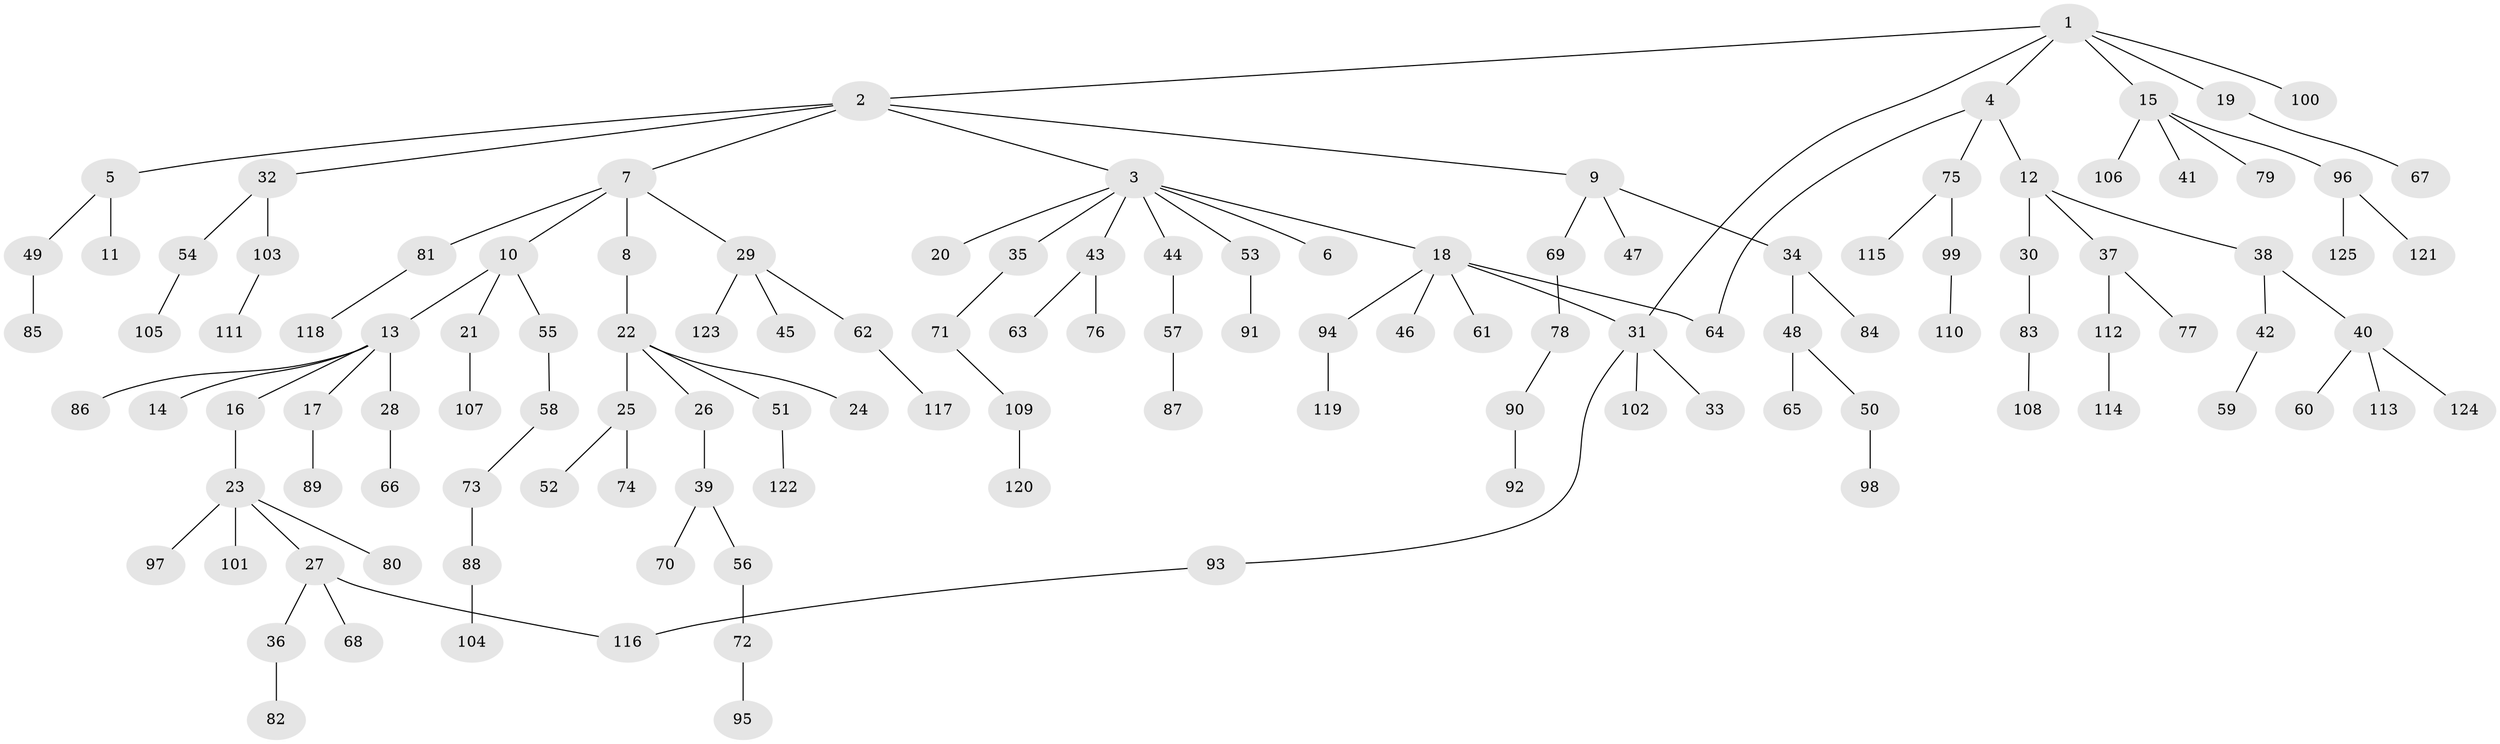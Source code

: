 // Generated by graph-tools (version 1.1) at 2025/01/03/09/25 03:01:03]
// undirected, 125 vertices, 127 edges
graph export_dot {
graph [start="1"]
  node [color=gray90,style=filled];
  1;
  2;
  3;
  4;
  5;
  6;
  7;
  8;
  9;
  10;
  11;
  12;
  13;
  14;
  15;
  16;
  17;
  18;
  19;
  20;
  21;
  22;
  23;
  24;
  25;
  26;
  27;
  28;
  29;
  30;
  31;
  32;
  33;
  34;
  35;
  36;
  37;
  38;
  39;
  40;
  41;
  42;
  43;
  44;
  45;
  46;
  47;
  48;
  49;
  50;
  51;
  52;
  53;
  54;
  55;
  56;
  57;
  58;
  59;
  60;
  61;
  62;
  63;
  64;
  65;
  66;
  67;
  68;
  69;
  70;
  71;
  72;
  73;
  74;
  75;
  76;
  77;
  78;
  79;
  80;
  81;
  82;
  83;
  84;
  85;
  86;
  87;
  88;
  89;
  90;
  91;
  92;
  93;
  94;
  95;
  96;
  97;
  98;
  99;
  100;
  101;
  102;
  103;
  104;
  105;
  106;
  107;
  108;
  109;
  110;
  111;
  112;
  113;
  114;
  115;
  116;
  117;
  118;
  119;
  120;
  121;
  122;
  123;
  124;
  125;
  1 -- 2;
  1 -- 4;
  1 -- 15;
  1 -- 19;
  1 -- 100;
  1 -- 31;
  2 -- 3;
  2 -- 5;
  2 -- 7;
  2 -- 9;
  2 -- 32;
  3 -- 6;
  3 -- 18;
  3 -- 20;
  3 -- 35;
  3 -- 43;
  3 -- 44;
  3 -- 53;
  4 -- 12;
  4 -- 64;
  4 -- 75;
  5 -- 11;
  5 -- 49;
  7 -- 8;
  7 -- 10;
  7 -- 29;
  7 -- 81;
  8 -- 22;
  9 -- 34;
  9 -- 47;
  9 -- 69;
  10 -- 13;
  10 -- 21;
  10 -- 55;
  12 -- 30;
  12 -- 37;
  12 -- 38;
  13 -- 14;
  13 -- 16;
  13 -- 17;
  13 -- 28;
  13 -- 86;
  15 -- 41;
  15 -- 79;
  15 -- 96;
  15 -- 106;
  16 -- 23;
  17 -- 89;
  18 -- 31;
  18 -- 46;
  18 -- 61;
  18 -- 94;
  18 -- 64;
  19 -- 67;
  21 -- 107;
  22 -- 24;
  22 -- 25;
  22 -- 26;
  22 -- 51;
  23 -- 27;
  23 -- 80;
  23 -- 97;
  23 -- 101;
  25 -- 52;
  25 -- 74;
  26 -- 39;
  27 -- 36;
  27 -- 68;
  27 -- 116;
  28 -- 66;
  29 -- 45;
  29 -- 62;
  29 -- 123;
  30 -- 83;
  31 -- 33;
  31 -- 93;
  31 -- 102;
  32 -- 54;
  32 -- 103;
  34 -- 48;
  34 -- 84;
  35 -- 71;
  36 -- 82;
  37 -- 77;
  37 -- 112;
  38 -- 40;
  38 -- 42;
  39 -- 56;
  39 -- 70;
  40 -- 60;
  40 -- 113;
  40 -- 124;
  42 -- 59;
  43 -- 63;
  43 -- 76;
  44 -- 57;
  48 -- 50;
  48 -- 65;
  49 -- 85;
  50 -- 98;
  51 -- 122;
  53 -- 91;
  54 -- 105;
  55 -- 58;
  56 -- 72;
  57 -- 87;
  58 -- 73;
  62 -- 117;
  69 -- 78;
  71 -- 109;
  72 -- 95;
  73 -- 88;
  75 -- 99;
  75 -- 115;
  78 -- 90;
  81 -- 118;
  83 -- 108;
  88 -- 104;
  90 -- 92;
  93 -- 116;
  94 -- 119;
  96 -- 121;
  96 -- 125;
  99 -- 110;
  103 -- 111;
  109 -- 120;
  112 -- 114;
}
